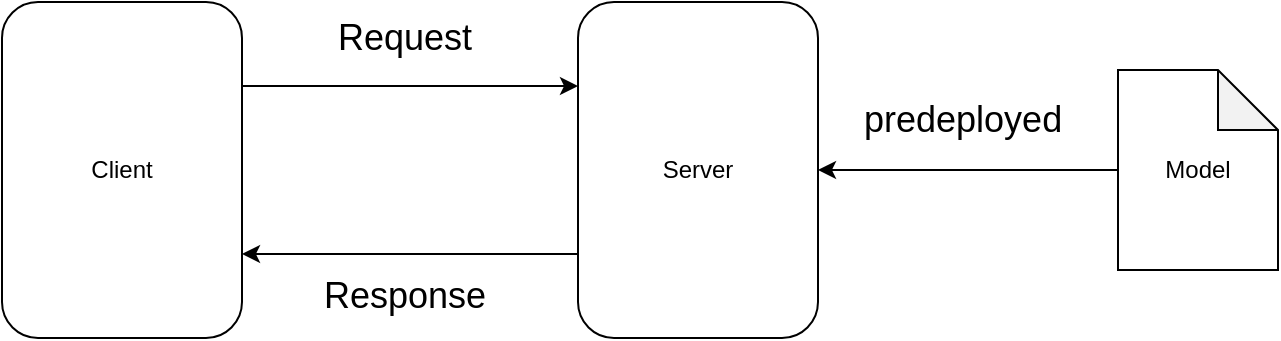 <mxfile version="12.2.4"><diagram id="xdtJfNuVWBzaDKiOrANi"><mxGraphModel dx="714" dy="499" grid="0" gridSize="10" guides="1" tooltips="1" connect="1" arrows="1" fold="1" page="1" pageScale="1" pageWidth="827" pageHeight="1169" math="0" shadow="0"><root><mxCell id="0"/><mxCell id="1" parent="0"/><mxCell id="14" style="edgeStyle=orthogonalEdgeStyle;rounded=0;orthogonalLoop=1;jettySize=auto;html=1;exitX=1;exitY=0.25;exitDx=0;exitDy=0;entryX=0;entryY=0.25;entryDx=0;entryDy=0;" edge="1" parent="1" source="8" target="10"><mxGeometry relative="1" as="geometry"/></mxCell><mxCell id="8" value="Client" style="rounded=1;whiteSpace=wrap;html=1;" vertex="1" parent="1"><mxGeometry x="156" y="176" width="120" height="168" as="geometry"/></mxCell><mxCell id="16" style="edgeStyle=orthogonalEdgeStyle;rounded=0;orthogonalLoop=1;jettySize=auto;html=1;exitX=0;exitY=0.75;exitDx=0;exitDy=0;entryX=1;entryY=0.75;entryDx=0;entryDy=0;" edge="1" parent="1" source="10" target="8"><mxGeometry relative="1" as="geometry"/></mxCell><mxCell id="10" value="Server" style="rounded=1;whiteSpace=wrap;html=1;" vertex="1" parent="1"><mxGeometry x="444" y="176" width="120" height="168" as="geometry"/></mxCell><mxCell id="12" style="edgeStyle=orthogonalEdgeStyle;rounded=0;orthogonalLoop=1;jettySize=auto;html=1;entryX=1;entryY=0.5;entryDx=0;entryDy=0;" edge="1" parent="1" source="11" target="10"><mxGeometry relative="1" as="geometry"/></mxCell><mxCell id="11" value="Model" style="shape=note;whiteSpace=wrap;html=1;backgroundOutline=1;darkOpacity=0.05;" vertex="1" parent="1"><mxGeometry x="714" y="210" width="80" height="100" as="geometry"/></mxCell><mxCell id="13" value="&lt;font style=&quot;font-size: 18px&quot;&gt;predeployed&lt;/font&gt;" style="text;html=1;resizable=0;points=[];autosize=1;align=left;verticalAlign=top;spacingTop=-4;" vertex="1" parent="1"><mxGeometry x="584.5" y="222" width="109" height="15" as="geometry"/></mxCell><mxCell id="15" value="&lt;font style=&quot;font-size: 18px&quot;&gt;Request&lt;/font&gt;" style="text;html=1;resizable=0;points=[];autosize=1;align=left;verticalAlign=top;spacingTop=-4;" vertex="1" parent="1"><mxGeometry x="321.5" y="181" width="77" height="15" as="geometry"/></mxCell><mxCell id="17" value="&lt;font style=&quot;font-size: 18px&quot;&gt;Response&lt;/font&gt;" style="text;html=1;resizable=0;points=[];autosize=1;align=left;verticalAlign=top;spacingTop=-4;" vertex="1" parent="1"><mxGeometry x="314.5" y="310" width="91" height="15" as="geometry"/></mxCell></root></mxGraphModel></diagram></mxfile>